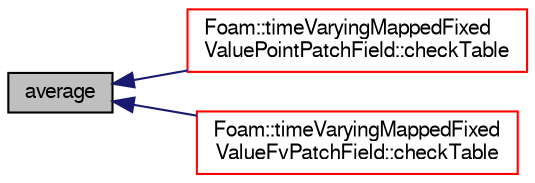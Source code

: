 digraph "average"
{
  bgcolor="transparent";
  edge [fontname="FreeSans",fontsize="10",labelfontname="FreeSans",labelfontsize="10"];
  node [fontname="FreeSans",fontsize="10",shape=record];
  rankdir="LR";
  Node12 [label="average",height=0.2,width=0.4,color="black", fillcolor="grey75", style="filled", fontcolor="black"];
  Node12 -> Node13 [dir="back",color="midnightblue",fontsize="10",style="solid",fontname="FreeSans"];
  Node13 [label="Foam::timeVaryingMappedFixed\lValuePointPatchField::checkTable",height=0.2,width=0.4,color="red",URL="$a23418.html#a89f63f29ad3b1f1081f9bc42599fef27",tooltip="Find boundary data inbetween current time and interpolate. "];
  Node12 -> Node15 [dir="back",color="midnightblue",fontsize="10",style="solid",fontname="FreeSans"];
  Node15 [label="Foam::timeVaryingMappedFixed\lValueFvPatchField::checkTable",height=0.2,width=0.4,color="red",URL="$a22282.html#a89f63f29ad3b1f1081f9bc42599fef27",tooltip="Find boundary data inbetween current time and interpolate. "];
}
